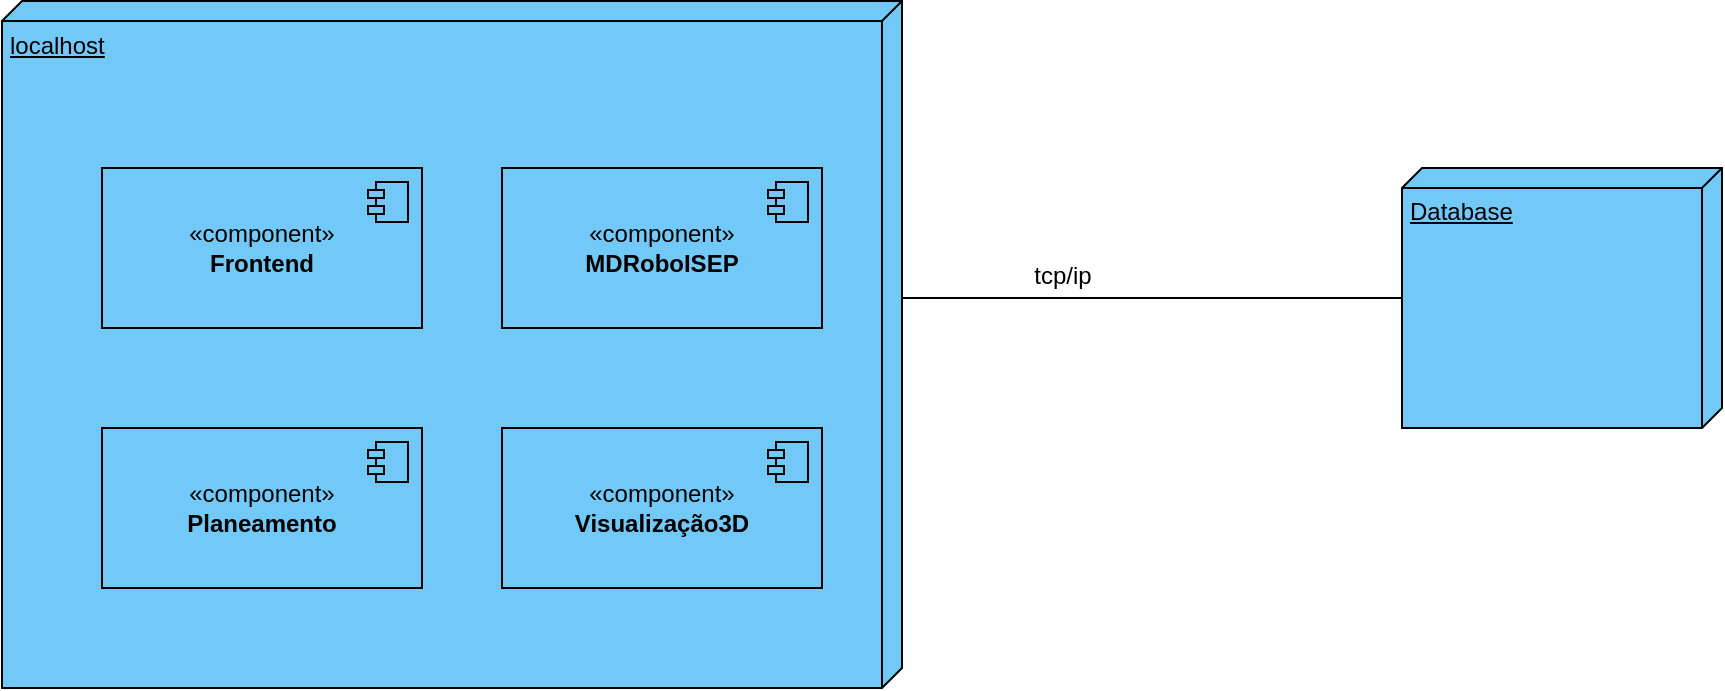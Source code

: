 <mxfile version="22.0.6" type="device">
  <diagram name="Page-1" id="nlCo7uOTXH8S5-hPUu7m">
    <mxGraphModel dx="910" dy="499" grid="1" gridSize="10" guides="1" tooltips="1" connect="1" arrows="1" fold="1" page="1" pageScale="1" pageWidth="850" pageHeight="1100" math="0" shadow="0">
      <root>
        <mxCell id="0" />
        <mxCell id="1" parent="0" />
        <mxCell id="1v_EZ-CLWt01RcDr0w3T-1" value="localhost" style="verticalAlign=top;align=left;spacingTop=8;spacingLeft=2;spacingRight=12;shape=cube;size=10;direction=south;fontStyle=4;html=1;whiteSpace=wrap;fillColor=#72C9F7;" parent="1" vertex="1">
          <mxGeometry x="10" y="166.5" width="450" height="343.5" as="geometry" />
        </mxCell>
        <mxCell id="1v_EZ-CLWt01RcDr0w3T-2" value="" style="line;strokeWidth=1;fillColor=#72C9F7;align=left;verticalAlign=middle;spacingTop=-1;spacingLeft=3;spacingRight=3;rotatable=0;labelPosition=right;points=[];portConstraint=eastwest;strokeColor=inherit;" parent="1" vertex="1">
          <mxGeometry x="460" y="311" width="250" height="8" as="geometry" />
        </mxCell>
        <mxCell id="1v_EZ-CLWt01RcDr0w3T-3" value="Database" style="verticalAlign=top;align=left;spacingTop=8;spacingLeft=2;spacingRight=12;shape=cube;size=10;direction=south;fontStyle=4;html=1;whiteSpace=wrap;fillColor=#72C9F7;" parent="1" vertex="1">
          <mxGeometry x="710" y="250" width="160" height="130" as="geometry" />
        </mxCell>
        <mxCell id="1v_EZ-CLWt01RcDr0w3T-4" value="tcp/ip" style="text;html=1;align=center;verticalAlign=middle;resizable=0;points=[];autosize=1;strokeColor=none;fillColor=none;" parent="1" vertex="1">
          <mxGeometry x="515" y="289" width="50" height="30" as="geometry" />
        </mxCell>
        <mxCell id="1v_EZ-CLWt01RcDr0w3T-5" value="«component»&lt;br&gt;&lt;b&gt;Frontend&lt;/b&gt;" style="html=1;dropTarget=0;whiteSpace=wrap;fillColor=#72C9F7;" parent="1" vertex="1">
          <mxGeometry x="60" y="250" width="160" height="80" as="geometry" />
        </mxCell>
        <mxCell id="1v_EZ-CLWt01RcDr0w3T-6" value="" style="shape=module;jettyWidth=8;jettyHeight=4;fillColor=#72C9F7;" parent="1v_EZ-CLWt01RcDr0w3T-5" vertex="1">
          <mxGeometry x="1" width="20" height="20" relative="1" as="geometry">
            <mxPoint x="-27" y="7" as="offset" />
          </mxGeometry>
        </mxCell>
        <mxCell id="-xqnAD-rzFhGNI5JszeZ-1" value="«component»&lt;br&gt;&lt;b&gt;MDRoboISEP&lt;/b&gt;" style="html=1;dropTarget=0;whiteSpace=wrap;fillColor=#72C9F7;" vertex="1" parent="1">
          <mxGeometry x="260" y="250" width="160" height="80" as="geometry" />
        </mxCell>
        <mxCell id="-xqnAD-rzFhGNI5JszeZ-2" value="" style="shape=module;jettyWidth=8;jettyHeight=4;fillColor=#72C9F7;" vertex="1" parent="-xqnAD-rzFhGNI5JszeZ-1">
          <mxGeometry x="1" width="20" height="20" relative="1" as="geometry">
            <mxPoint x="-27" y="7" as="offset" />
          </mxGeometry>
        </mxCell>
        <mxCell id="-xqnAD-rzFhGNI5JszeZ-3" value="«component»&lt;br&gt;&lt;b&gt;Planeamento&lt;/b&gt;" style="html=1;dropTarget=0;whiteSpace=wrap;fillColor=#72C9F7;" vertex="1" parent="1">
          <mxGeometry x="60" y="380" width="160" height="80" as="geometry" />
        </mxCell>
        <mxCell id="-xqnAD-rzFhGNI5JszeZ-4" value="" style="shape=module;jettyWidth=8;jettyHeight=4;fillColor=#72C9F7;" vertex="1" parent="-xqnAD-rzFhGNI5JszeZ-3">
          <mxGeometry x="1" width="20" height="20" relative="1" as="geometry">
            <mxPoint x="-27" y="7" as="offset" />
          </mxGeometry>
        </mxCell>
        <mxCell id="-xqnAD-rzFhGNI5JszeZ-5" value="«component»&lt;br&gt;&lt;b&gt;Visualização3D&lt;/b&gt;" style="html=1;dropTarget=0;whiteSpace=wrap;fillColor=#72C9F7;" vertex="1" parent="1">
          <mxGeometry x="260" y="380" width="160" height="80" as="geometry" />
        </mxCell>
        <mxCell id="-xqnAD-rzFhGNI5JszeZ-6" value="" style="shape=module;jettyWidth=8;jettyHeight=4;fillColor=#72C9F7;" vertex="1" parent="-xqnAD-rzFhGNI5JszeZ-5">
          <mxGeometry x="1" width="20" height="20" relative="1" as="geometry">
            <mxPoint x="-27" y="7" as="offset" />
          </mxGeometry>
        </mxCell>
      </root>
    </mxGraphModel>
  </diagram>
</mxfile>
